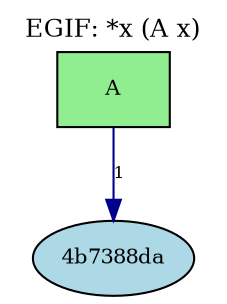 digraph EG {
  rankdir=TB;
  compound=true;
  node [fontsize=10];

  label="EGIF: *x (A x)";
  labelloc="t";
  fontsize=12;

  "pred_e_abfe6096" [label="A", shape=box, style=filled, fillcolor=lightgreen];
  "Vertex(id='v_4b7388da', label=None, is_generic=True)" [label="4b7388da", shape=ellipse, style=filled, fillcolor=lightblue];
  // ν mapping connections
  "pred_e_abfe6096" -> "Vertex(id='v_4b7388da', label=None, is_generic=True)" [label="1", color=darkblue, fontsize=8];
}